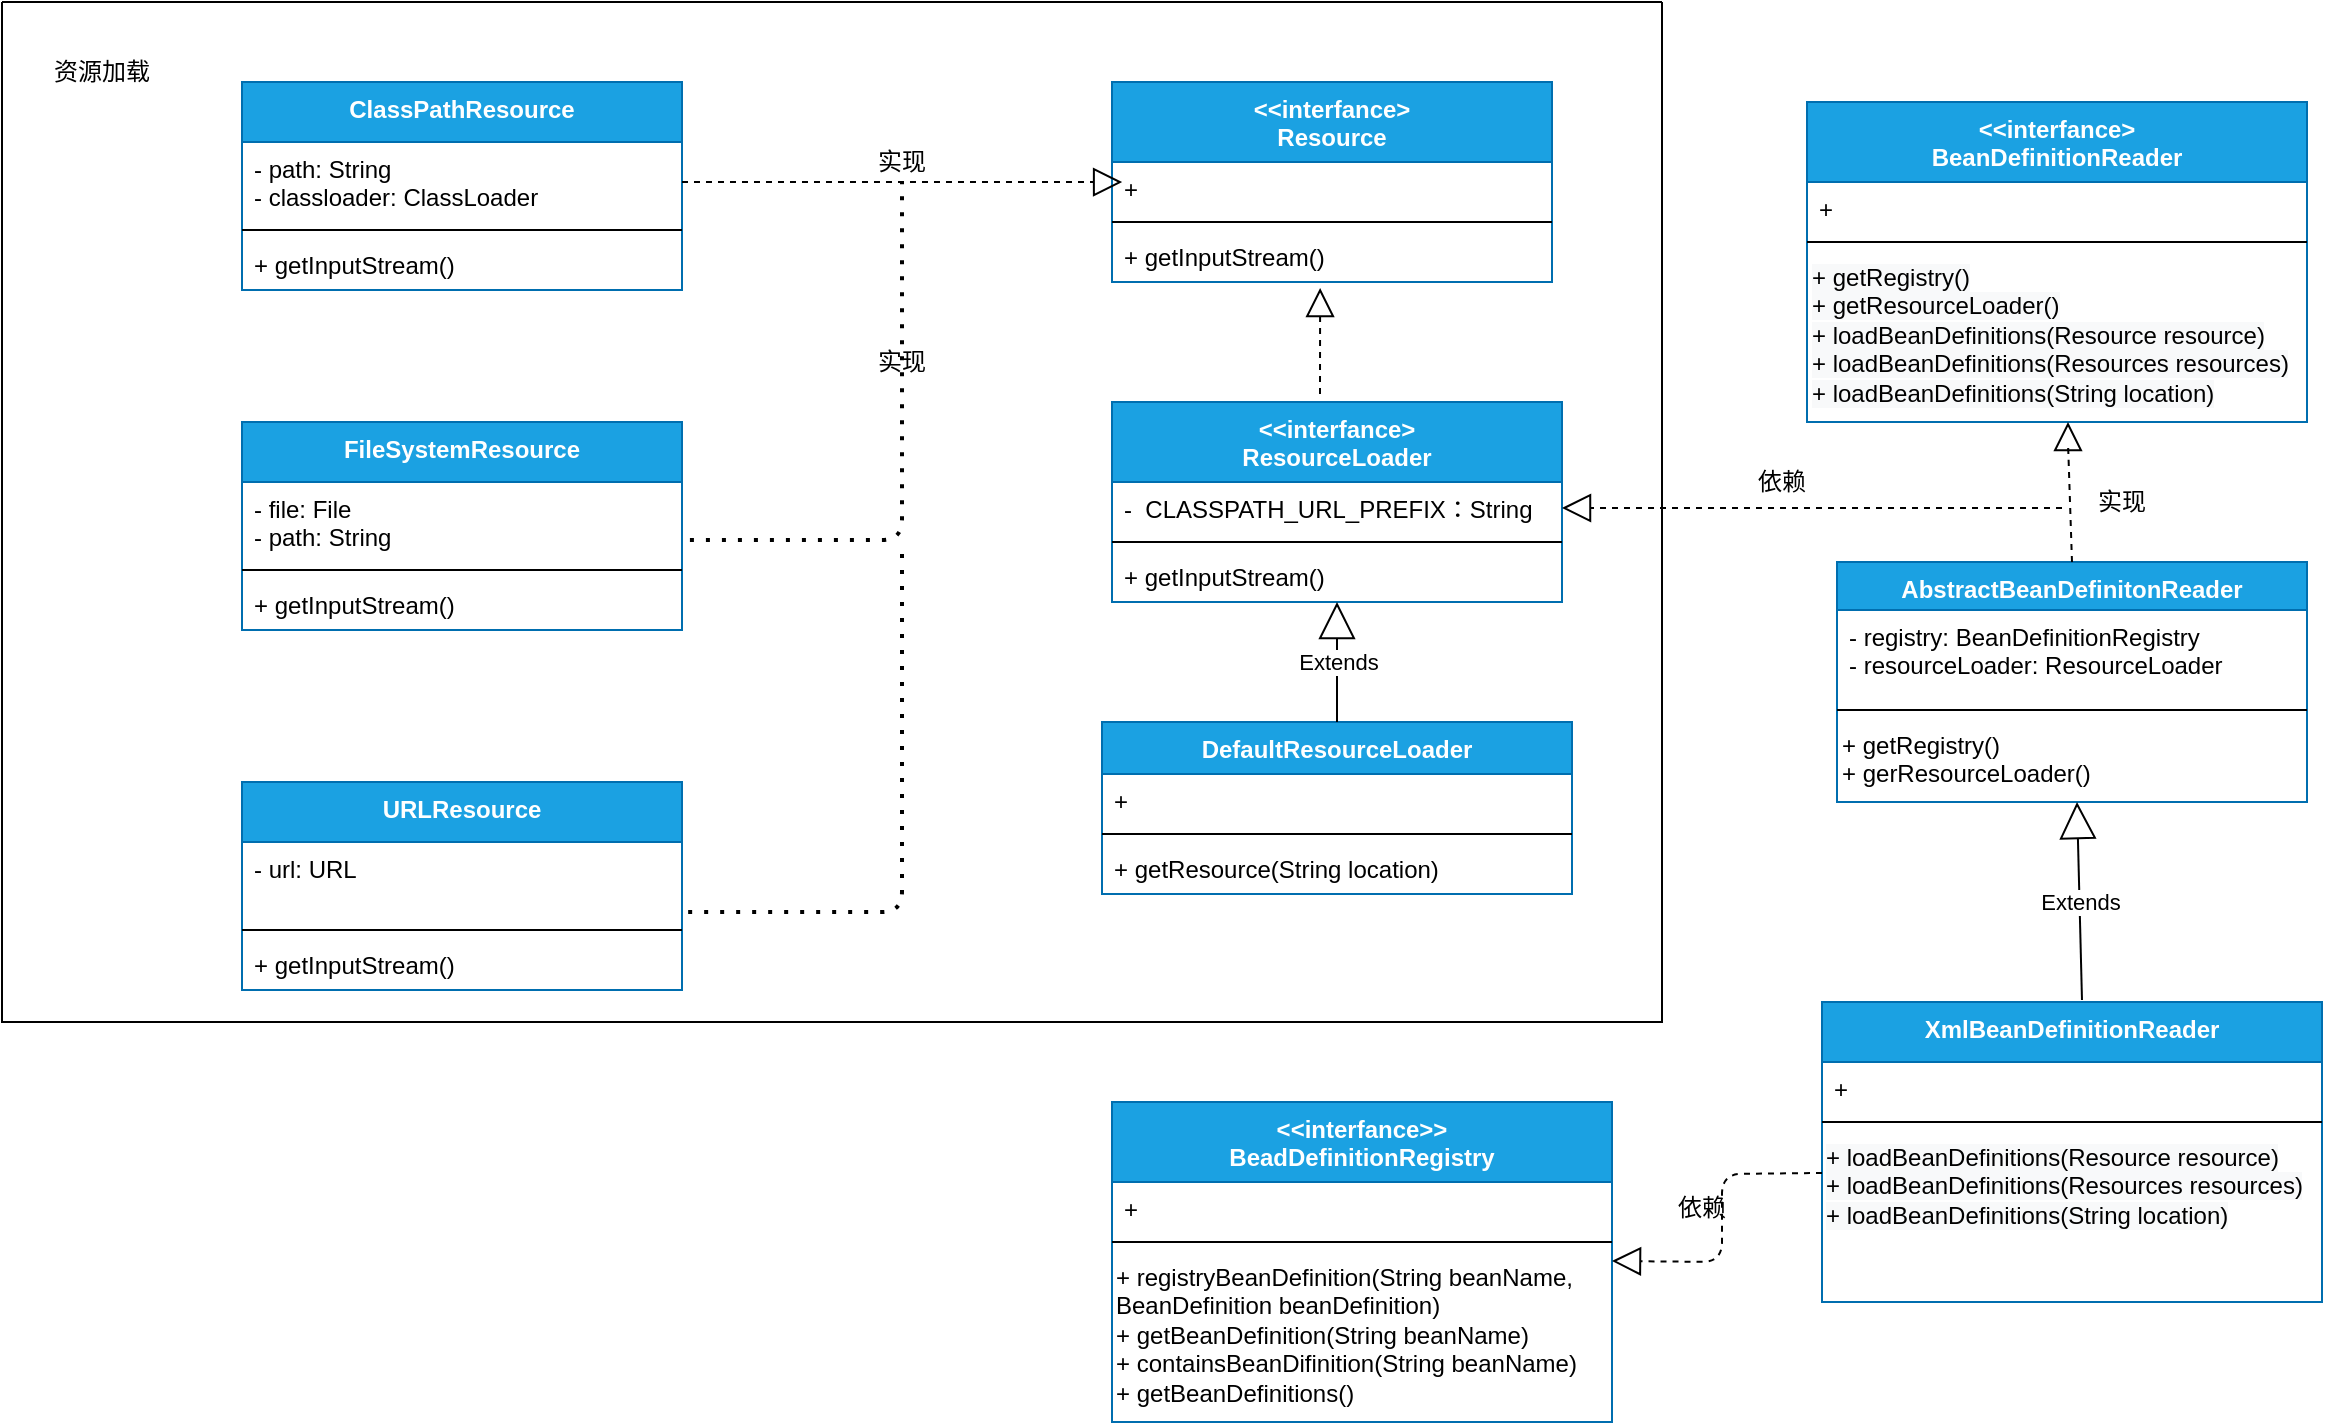 <mxfile version="14.9.6" type="device"><diagram id="OTCs_U-YgSPkLTZMjox0" name="第 1 页"><mxGraphModel dx="2249" dy="822" grid="1" gridSize="10" guides="1" tooltips="1" connect="1" arrows="1" fold="1" page="1" pageScale="1" pageWidth="827" pageHeight="1169" math="0" shadow="0"><root><mxCell id="0"/><mxCell id="1" parent="0"/><mxCell id="qGxlOBrG9-lL5_2U1E5B-6" value="&lt;&lt;interfance&gt;&#10;Resource" style="swimlane;fontStyle=1;align=center;verticalAlign=top;childLayout=stackLayout;horizontal=1;startSize=40;horizontalStack=0;resizeParent=1;resizeParentMax=0;resizeLast=0;collapsible=1;marginBottom=0;fillColor=#1ba1e2;strokeColor=#006EAF;fontColor=#ffffff;" vertex="1" parent="1"><mxGeometry x="295" y="160" width="220" height="100" as="geometry"><mxRectangle x="360" y="120" width="100" height="36" as="alternateBounds"/></mxGeometry></mxCell><mxCell id="qGxlOBrG9-lL5_2U1E5B-7" value="+ " style="text;strokeColor=none;fillColor=none;align=left;verticalAlign=top;spacingLeft=4;spacingRight=4;overflow=hidden;rotatable=0;points=[[0,0.5],[1,0.5]];portConstraint=eastwest;" vertex="1" parent="qGxlOBrG9-lL5_2U1E5B-6"><mxGeometry y="40" width="220" height="26" as="geometry"/></mxCell><mxCell id="qGxlOBrG9-lL5_2U1E5B-8" value="" style="line;strokeWidth=1;fillColor=none;align=left;verticalAlign=middle;spacingTop=-1;spacingLeft=3;spacingRight=3;rotatable=0;labelPosition=right;points=[];portConstraint=eastwest;" vertex="1" parent="qGxlOBrG9-lL5_2U1E5B-6"><mxGeometry y="66" width="220" height="8" as="geometry"/></mxCell><mxCell id="qGxlOBrG9-lL5_2U1E5B-9" value="+ getInputStream()" style="text;strokeColor=none;fillColor=none;align=left;verticalAlign=top;spacingLeft=4;spacingRight=4;overflow=hidden;rotatable=0;points=[[0,0.5],[1,0.5]];portConstraint=eastwest;" vertex="1" parent="qGxlOBrG9-lL5_2U1E5B-6"><mxGeometry y="74" width="220" height="26" as="geometry"/></mxCell><mxCell id="qGxlOBrG9-lL5_2U1E5B-16" value="&lt;&lt;interfance&gt;&#10;ResourceLoader" style="swimlane;fontStyle=1;align=center;verticalAlign=top;childLayout=stackLayout;horizontal=1;startSize=40;horizontalStack=0;resizeParent=1;resizeParentMax=0;resizeLast=0;collapsible=1;marginBottom=0;fillColor=#1ba1e2;strokeColor=#006EAF;fontColor=#ffffff;" vertex="1" parent="1"><mxGeometry x="295" y="320" width="225" height="100" as="geometry"><mxRectangle x="360" y="120" width="100" height="36" as="alternateBounds"/></mxGeometry></mxCell><mxCell id="qGxlOBrG9-lL5_2U1E5B-17" value="-  CLASSPATH_URL_PREFIX：String" style="text;strokeColor=none;fillColor=none;align=left;verticalAlign=top;spacingLeft=4;spacingRight=4;overflow=hidden;rotatable=0;points=[[0,0.5],[1,0.5]];portConstraint=eastwest;" vertex="1" parent="qGxlOBrG9-lL5_2U1E5B-16"><mxGeometry y="40" width="225" height="26" as="geometry"/></mxCell><mxCell id="qGxlOBrG9-lL5_2U1E5B-18" value="" style="line;strokeWidth=1;fillColor=none;align=left;verticalAlign=middle;spacingTop=-1;spacingLeft=3;spacingRight=3;rotatable=0;labelPosition=right;points=[];portConstraint=eastwest;" vertex="1" parent="qGxlOBrG9-lL5_2U1E5B-16"><mxGeometry y="66" width="225" height="8" as="geometry"/></mxCell><mxCell id="qGxlOBrG9-lL5_2U1E5B-19" value="+ getInputStream()" style="text;strokeColor=none;fillColor=none;align=left;verticalAlign=top;spacingLeft=4;spacingRight=4;overflow=hidden;rotatable=0;points=[[0,0.5],[1,0.5]];portConstraint=eastwest;" vertex="1" parent="qGxlOBrG9-lL5_2U1E5B-16"><mxGeometry y="74" width="225" height="26" as="geometry"/></mxCell><mxCell id="qGxlOBrG9-lL5_2U1E5B-20" value="DefaultResourceLoader" style="swimlane;fontStyle=1;align=center;verticalAlign=top;childLayout=stackLayout;horizontal=1;startSize=26;horizontalStack=0;resizeParent=1;resizeParentMax=0;resizeLast=0;collapsible=1;marginBottom=0;fillColor=#1ba1e2;strokeColor=#006EAF;fontColor=#ffffff;" vertex="1" parent="1"><mxGeometry x="290" y="480" width="235" height="86" as="geometry"><mxRectangle x="90" y="200" width="100" height="36" as="alternateBounds"/></mxGeometry></mxCell><mxCell id="qGxlOBrG9-lL5_2U1E5B-21" value="+ " style="text;strokeColor=none;fillColor=none;align=left;verticalAlign=top;spacingLeft=4;spacingRight=4;overflow=hidden;rotatable=0;points=[[0,0.5],[1,0.5]];portConstraint=eastwest;" vertex="1" parent="qGxlOBrG9-lL5_2U1E5B-20"><mxGeometry y="26" width="235" height="26" as="geometry"/></mxCell><mxCell id="qGxlOBrG9-lL5_2U1E5B-22" value="" style="line;strokeWidth=1;fillColor=none;align=left;verticalAlign=middle;spacingTop=-1;spacingLeft=3;spacingRight=3;rotatable=0;labelPosition=right;points=[];portConstraint=eastwest;" vertex="1" parent="qGxlOBrG9-lL5_2U1E5B-20"><mxGeometry y="52" width="235" height="8" as="geometry"/></mxCell><mxCell id="qGxlOBrG9-lL5_2U1E5B-23" value="+ getResource(String location)" style="text;strokeColor=none;fillColor=none;align=left;verticalAlign=top;spacingLeft=4;spacingRight=4;overflow=hidden;rotatable=0;points=[[0,0.5],[1,0.5]];portConstraint=eastwest;" vertex="1" parent="qGxlOBrG9-lL5_2U1E5B-20"><mxGeometry y="60" width="235" height="26" as="geometry"/></mxCell><mxCell id="qGxlOBrG9-lL5_2U1E5B-25" value="Extends" style="endArrow=block;endSize=16;endFill=0;html=1;exitX=0.5;exitY=0;exitDx=0;exitDy=0;" edge="1" parent="1" source="qGxlOBrG9-lL5_2U1E5B-20"><mxGeometry width="160" relative="1" as="geometry"><mxPoint x="392.5" y="470" as="sourcePoint"/><mxPoint x="407.5" y="420" as="targetPoint"/><mxPoint as="offset"/></mxGeometry></mxCell><mxCell id="qGxlOBrG9-lL5_2U1E5B-24" value="" style="endArrow=block;dashed=1;endFill=0;endSize=12;html=1;entryX=0.473;entryY=1.115;entryDx=0;entryDy=0;entryPerimeter=0;" edge="1" parent="1" target="qGxlOBrG9-lL5_2U1E5B-9"><mxGeometry width="160" relative="1" as="geometry"><mxPoint x="399" y="316" as="sourcePoint"/><mxPoint x="400" y="270" as="targetPoint"/></mxGeometry></mxCell><mxCell id="qGxlOBrG9-lL5_2U1E5B-27" value="ClassPathResource" style="swimlane;fontStyle=1;align=center;verticalAlign=top;childLayout=stackLayout;horizontal=1;startSize=30;horizontalStack=0;resizeParent=1;resizeParentMax=0;resizeLast=0;collapsible=1;marginBottom=0;fillColor=#1ba1e2;strokeColor=#006EAF;fontColor=#ffffff;" vertex="1" parent="1"><mxGeometry x="-140" y="160" width="220" height="104" as="geometry"><mxRectangle x="360" y="120" width="100" height="36" as="alternateBounds"/></mxGeometry></mxCell><mxCell id="qGxlOBrG9-lL5_2U1E5B-28" value="- path: String&#10;- classloader: ClassLoader" style="text;strokeColor=none;fillColor=none;align=left;verticalAlign=top;spacingLeft=4;spacingRight=4;overflow=hidden;rotatable=0;points=[[0,0.5],[1,0.5]];portConstraint=eastwest;" vertex="1" parent="qGxlOBrG9-lL5_2U1E5B-27"><mxGeometry y="30" width="220" height="40" as="geometry"/></mxCell><mxCell id="qGxlOBrG9-lL5_2U1E5B-29" value="" style="line;strokeWidth=1;fillColor=none;align=left;verticalAlign=middle;spacingTop=-1;spacingLeft=3;spacingRight=3;rotatable=0;labelPosition=right;points=[];portConstraint=eastwest;" vertex="1" parent="qGxlOBrG9-lL5_2U1E5B-27"><mxGeometry y="70" width="220" height="8" as="geometry"/></mxCell><mxCell id="qGxlOBrG9-lL5_2U1E5B-30" value="+ getInputStream()" style="text;strokeColor=none;fillColor=none;align=left;verticalAlign=top;spacingLeft=4;spacingRight=4;overflow=hidden;rotatable=0;points=[[0,0.5],[1,0.5]];portConstraint=eastwest;" vertex="1" parent="qGxlOBrG9-lL5_2U1E5B-27"><mxGeometry y="78" width="220" height="26" as="geometry"/></mxCell><mxCell id="qGxlOBrG9-lL5_2U1E5B-31" value="FileSystemResource" style="swimlane;fontStyle=1;align=center;verticalAlign=top;childLayout=stackLayout;horizontal=1;startSize=30;horizontalStack=0;resizeParent=1;resizeParentMax=0;resizeLast=0;collapsible=1;marginBottom=0;fillColor=#1ba1e2;strokeColor=#006EAF;fontColor=#ffffff;" vertex="1" parent="1"><mxGeometry x="-140" y="330" width="220" height="104" as="geometry"><mxRectangle x="360" y="120" width="100" height="36" as="alternateBounds"/></mxGeometry></mxCell><mxCell id="qGxlOBrG9-lL5_2U1E5B-32" value="- file: File&#10;- path: String" style="text;strokeColor=none;fillColor=none;align=left;verticalAlign=top;spacingLeft=4;spacingRight=4;overflow=hidden;rotatable=0;points=[[0,0.5],[1,0.5]];portConstraint=eastwest;" vertex="1" parent="qGxlOBrG9-lL5_2U1E5B-31"><mxGeometry y="30" width="220" height="40" as="geometry"/></mxCell><mxCell id="qGxlOBrG9-lL5_2U1E5B-33" value="" style="line;strokeWidth=1;fillColor=none;align=left;verticalAlign=middle;spacingTop=-1;spacingLeft=3;spacingRight=3;rotatable=0;labelPosition=right;points=[];portConstraint=eastwest;" vertex="1" parent="qGxlOBrG9-lL5_2U1E5B-31"><mxGeometry y="70" width="220" height="8" as="geometry"/></mxCell><mxCell id="qGxlOBrG9-lL5_2U1E5B-34" value="+ getInputStream()" style="text;strokeColor=none;fillColor=none;align=left;verticalAlign=top;spacingLeft=4;spacingRight=4;overflow=hidden;rotatable=0;points=[[0,0.5],[1,0.5]];portConstraint=eastwest;" vertex="1" parent="qGxlOBrG9-lL5_2U1E5B-31"><mxGeometry y="78" width="220" height="26" as="geometry"/></mxCell><mxCell id="qGxlOBrG9-lL5_2U1E5B-35" value="URLResource" style="swimlane;fontStyle=1;align=center;verticalAlign=top;childLayout=stackLayout;horizontal=1;startSize=30;horizontalStack=0;resizeParent=1;resizeParentMax=0;resizeLast=0;collapsible=1;marginBottom=0;fillColor=#1ba1e2;strokeColor=#006EAF;fontColor=#ffffff;" vertex="1" parent="1"><mxGeometry x="-140" y="510" width="220" height="104" as="geometry"><mxRectangle x="360" y="120" width="100" height="36" as="alternateBounds"/></mxGeometry></mxCell><mxCell id="qGxlOBrG9-lL5_2U1E5B-36" value="- url: URL" style="text;strokeColor=none;fillColor=none;align=left;verticalAlign=top;spacingLeft=4;spacingRight=4;overflow=hidden;rotatable=0;points=[[0,0.5],[1,0.5]];portConstraint=eastwest;" vertex="1" parent="qGxlOBrG9-lL5_2U1E5B-35"><mxGeometry y="30" width="220" height="40" as="geometry"/></mxCell><mxCell id="qGxlOBrG9-lL5_2U1E5B-37" value="" style="line;strokeWidth=1;fillColor=none;align=left;verticalAlign=middle;spacingTop=-1;spacingLeft=3;spacingRight=3;rotatable=0;labelPosition=right;points=[];portConstraint=eastwest;" vertex="1" parent="qGxlOBrG9-lL5_2U1E5B-35"><mxGeometry y="70" width="220" height="8" as="geometry"/></mxCell><mxCell id="qGxlOBrG9-lL5_2U1E5B-38" value="+ getInputStream()" style="text;strokeColor=none;fillColor=none;align=left;verticalAlign=top;spacingLeft=4;spacingRight=4;overflow=hidden;rotatable=0;points=[[0,0.5],[1,0.5]];portConstraint=eastwest;" vertex="1" parent="qGxlOBrG9-lL5_2U1E5B-35"><mxGeometry y="78" width="220" height="26" as="geometry"/></mxCell><mxCell id="qGxlOBrG9-lL5_2U1E5B-39" value="" style="endArrow=block;dashed=1;endFill=0;endSize=12;html=1;entryX=0.023;entryY=0.385;entryDx=0;entryDy=0;entryPerimeter=0;" edge="1" parent="1" target="qGxlOBrG9-lL5_2U1E5B-7"><mxGeometry width="160" relative="1" as="geometry"><mxPoint x="80" y="210" as="sourcePoint"/><mxPoint x="240" y="210" as="targetPoint"/></mxGeometry></mxCell><mxCell id="qGxlOBrG9-lL5_2U1E5B-41" value="" style="endArrow=none;dashed=1;html=1;dashPattern=1 3;strokeWidth=2;exitX=1.018;exitY=0.725;exitDx=0;exitDy=0;exitPerimeter=0;" edge="1" parent="1" source="qGxlOBrG9-lL5_2U1E5B-32"><mxGeometry width="50" height="50" relative="1" as="geometry"><mxPoint x="100" y="400" as="sourcePoint"/><mxPoint x="190" y="210" as="targetPoint"/><Array as="points"><mxPoint x="190" y="389"/></Array></mxGeometry></mxCell><mxCell id="qGxlOBrG9-lL5_2U1E5B-42" value="" style="endArrow=none;dashed=1;html=1;dashPattern=1 3;strokeWidth=2;exitX=1.014;exitY=0.875;exitDx=0;exitDy=0;exitPerimeter=0;" edge="1" parent="1" source="qGxlOBrG9-lL5_2U1E5B-36"><mxGeometry width="50" height="50" relative="1" as="geometry"><mxPoint x="100" y="590" as="sourcePoint"/><mxPoint x="190" y="390" as="targetPoint"/><Array as="points"><mxPoint x="190" y="575"/></Array></mxGeometry></mxCell><mxCell id="qGxlOBrG9-lL5_2U1E5B-46" value="实现" style="text;html=1;strokeColor=none;fillColor=none;align=center;verticalAlign=middle;whiteSpace=wrap;rounded=0;" vertex="1" parent="1"><mxGeometry x="170" y="290" width="40" height="20" as="geometry"/></mxCell><mxCell id="qGxlOBrG9-lL5_2U1E5B-48" value="实现" style="text;html=1;strokeColor=none;fillColor=none;align=center;verticalAlign=middle;whiteSpace=wrap;rounded=0;" vertex="1" parent="1"><mxGeometry x="170" y="190" width="40" height="20" as="geometry"/></mxCell><mxCell id="qGxlOBrG9-lL5_2U1E5B-50" value="" style="swimlane;startSize=0;fillColor=none;gradientColor=none;align=left;verticalAlign=top;" vertex="1" parent="1"><mxGeometry x="-260" y="120" width="830" height="510" as="geometry"><mxRectangle x="-260" y="120" width="50" height="40" as="alternateBounds"/></mxGeometry></mxCell><mxCell id="qGxlOBrG9-lL5_2U1E5B-51" value="资源加载" style="text;html=1;strokeColor=none;fillColor=none;align=center;verticalAlign=middle;whiteSpace=wrap;rounded=0;" vertex="1" parent="qGxlOBrG9-lL5_2U1E5B-50"><mxGeometry y="20" width="100" height="30" as="geometry"/></mxCell><mxCell id="qGxlOBrG9-lL5_2U1E5B-67" value="&lt;&lt;interfance&gt;&#10;BeanDefinitionReader" style="swimlane;fontStyle=1;align=center;verticalAlign=top;childLayout=stackLayout;horizontal=1;startSize=40;horizontalStack=0;resizeParent=1;resizeParentMax=0;resizeLast=0;collapsible=1;marginBottom=0;fillColor=#1ba1e2;strokeColor=#006EAF;fontColor=#ffffff;" vertex="1" parent="1"><mxGeometry x="642.5" y="170" width="250" height="160" as="geometry"><mxRectangle x="360" y="120" width="100" height="36" as="alternateBounds"/></mxGeometry></mxCell><mxCell id="qGxlOBrG9-lL5_2U1E5B-68" value="+ " style="text;strokeColor=none;fillColor=none;align=left;verticalAlign=top;spacingLeft=4;spacingRight=4;overflow=hidden;rotatable=0;points=[[0,0.5],[1,0.5]];portConstraint=eastwest;" vertex="1" parent="qGxlOBrG9-lL5_2U1E5B-67"><mxGeometry y="40" width="250" height="26" as="geometry"/></mxCell><mxCell id="qGxlOBrG9-lL5_2U1E5B-69" value="" style="line;strokeWidth=1;fillColor=none;align=left;verticalAlign=middle;spacingTop=-1;spacingLeft=3;spacingRight=3;rotatable=0;labelPosition=right;points=[];portConstraint=eastwest;" vertex="1" parent="qGxlOBrG9-lL5_2U1E5B-67"><mxGeometry y="66" width="250" height="8" as="geometry"/></mxCell><mxCell id="qGxlOBrG9-lL5_2U1E5B-60" value="&lt;span style=&quot;color: rgb(0, 0, 0); font-family: helvetica; font-size: 12px; font-style: normal; font-weight: 400; letter-spacing: normal; text-align: left; text-indent: 0px; text-transform: none; word-spacing: 0px; background-color: rgb(248, 249, 250); display: inline; float: none;&quot;&gt;+ getRegistry()&lt;/span&gt;&lt;br style=&quot;padding: 0px; margin: 0px; color: rgb(0, 0, 0); font-family: helvetica; font-size: 12px; font-style: normal; font-weight: 400; letter-spacing: normal; text-align: left; text-indent: 0px; text-transform: none; word-spacing: 0px; background-color: rgb(248, 249, 250);&quot;&gt;&lt;span style=&quot;color: rgb(0, 0, 0); font-family: helvetica; font-size: 12px; font-style: normal; font-weight: 400; letter-spacing: normal; text-align: left; text-indent: 0px; text-transform: none; word-spacing: 0px; background-color: rgb(248, 249, 250); display: inline; float: none;&quot;&gt;+ getResourceLoader()&lt;/span&gt;&lt;br style=&quot;padding: 0px; margin: 0px; color: rgb(0, 0, 0); font-family: helvetica; font-size: 12px; font-style: normal; font-weight: 400; letter-spacing: normal; text-align: left; text-indent: 0px; text-transform: none; word-spacing: 0px; background-color: rgb(248, 249, 250);&quot;&gt;&lt;span style=&quot;color: rgb(0, 0, 0); font-family: helvetica; font-size: 12px; font-style: normal; font-weight: 400; letter-spacing: normal; text-align: left; text-indent: 0px; text-transform: none; word-spacing: 0px; background-color: rgb(248, 249, 250); display: inline; float: none;&quot;&gt;+ loadBeanDefinitions(Resource resource)&lt;/span&gt;&lt;br style=&quot;padding: 0px; margin: 0px; color: rgb(0, 0, 0); font-family: helvetica; font-size: 12px; font-style: normal; font-weight: 400; letter-spacing: normal; text-align: left; text-indent: 0px; text-transform: none; word-spacing: 0px; background-color: rgb(248, 249, 250);&quot;&gt;&lt;span style=&quot;color: rgb(0, 0, 0); font-family: helvetica; font-size: 12px; font-style: normal; font-weight: 400; letter-spacing: normal; text-align: left; text-indent: 0px; text-transform: none; word-spacing: 0px; background-color: rgb(248, 249, 250); display: inline; float: none;&quot;&gt;+ loadBeanDefinitions(Resources resources)&lt;/span&gt;&lt;br style=&quot;padding: 0px; margin: 0px; color: rgb(0, 0, 0); font-family: helvetica; font-size: 12px; font-style: normal; font-weight: 400; letter-spacing: normal; text-align: left; text-indent: 0px; text-transform: none; word-spacing: 0px; background-color: rgb(248, 249, 250);&quot;&gt;&lt;span style=&quot;color: rgb(0, 0, 0); font-family: helvetica; font-size: 12px; font-style: normal; font-weight: 400; letter-spacing: normal; text-align: left; text-indent: 0px; text-transform: none; word-spacing: 0px; background-color: rgb(248, 249, 250); display: inline; float: none;&quot;&gt;+ loadBeanDefinitions(String location)&lt;/span&gt;" style="text;whiteSpace=wrap;html=1;" vertex="1" parent="qGxlOBrG9-lL5_2U1E5B-67"><mxGeometry y="74" width="250" height="86" as="geometry"/></mxCell><mxCell id="qGxlOBrG9-lL5_2U1E5B-71" value="AbstractBeanDefinitonReader" style="swimlane;fontStyle=1;align=center;verticalAlign=top;childLayout=stackLayout;horizontal=1;startSize=24;horizontalStack=0;resizeParent=1;resizeParentMax=0;resizeLast=0;collapsible=1;marginBottom=0;fillColor=#1ba1e2;strokeColor=#006EAF;fontColor=#ffffff;" vertex="1" parent="1"><mxGeometry x="657.5" y="400" width="235" height="120" as="geometry"><mxRectangle x="360" y="120" width="100" height="36" as="alternateBounds"/></mxGeometry></mxCell><mxCell id="qGxlOBrG9-lL5_2U1E5B-72" value="- registry: BeanDefinitionRegistry&#10;- resourceLoader: ResourceLoader" style="text;strokeColor=none;fillColor=none;align=left;verticalAlign=top;spacingLeft=4;spacingRight=4;overflow=hidden;rotatable=0;points=[[0,0.5],[1,0.5]];portConstraint=eastwest;" vertex="1" parent="qGxlOBrG9-lL5_2U1E5B-71"><mxGeometry y="24" width="235" height="46" as="geometry"/></mxCell><mxCell id="qGxlOBrG9-lL5_2U1E5B-73" value="" style="line;strokeWidth=1;fillColor=none;align=left;verticalAlign=middle;spacingTop=-1;spacingLeft=3;spacingRight=3;rotatable=0;labelPosition=right;points=[];portConstraint=eastwest;" vertex="1" parent="qGxlOBrG9-lL5_2U1E5B-71"><mxGeometry y="70" width="235" height="8" as="geometry"/></mxCell><mxCell id="qGxlOBrG9-lL5_2U1E5B-74" value="&lt;font face=&quot;helvetica&quot;&gt;+ getRegistry()&lt;br&gt;+ gerResourceLoader()&lt;br&gt;&lt;/font&gt;" style="text;whiteSpace=wrap;html=1;" vertex="1" parent="qGxlOBrG9-lL5_2U1E5B-71"><mxGeometry y="78" width="235" height="42" as="geometry"/></mxCell><mxCell id="qGxlOBrG9-lL5_2U1E5B-75" value="XmlBeanDefinitionReader" style="swimlane;fontStyle=1;align=center;verticalAlign=top;childLayout=stackLayout;horizontal=1;startSize=30;horizontalStack=0;resizeParent=1;resizeParentMax=0;resizeLast=0;collapsible=1;marginBottom=0;fillColor=#1ba1e2;strokeColor=#006EAF;fontColor=#ffffff;" vertex="1" parent="1"><mxGeometry x="650" y="620" width="250" height="150" as="geometry"><mxRectangle x="360" y="120" width="100" height="36" as="alternateBounds"/></mxGeometry></mxCell><mxCell id="qGxlOBrG9-lL5_2U1E5B-76" value="+ " style="text;strokeColor=none;fillColor=none;align=left;verticalAlign=top;spacingLeft=4;spacingRight=4;overflow=hidden;rotatable=0;points=[[0,0.5],[1,0.5]];portConstraint=eastwest;" vertex="1" parent="qGxlOBrG9-lL5_2U1E5B-75"><mxGeometry y="30" width="250" height="26" as="geometry"/></mxCell><mxCell id="qGxlOBrG9-lL5_2U1E5B-77" value="" style="line;strokeWidth=1;fillColor=none;align=left;verticalAlign=middle;spacingTop=-1;spacingLeft=3;spacingRight=3;rotatable=0;labelPosition=right;points=[];portConstraint=eastwest;" vertex="1" parent="qGxlOBrG9-lL5_2U1E5B-75"><mxGeometry y="56" width="250" height="8" as="geometry"/></mxCell><mxCell id="qGxlOBrG9-lL5_2U1E5B-78" value="&lt;span style=&quot;color: rgb(0 , 0 , 0) ; font-family: &amp;#34;helvetica&amp;#34; ; font-size: 12px ; font-style: normal ; font-weight: 400 ; letter-spacing: normal ; text-align: left ; text-indent: 0px ; text-transform: none ; word-spacing: 0px ; background-color: rgb(248 , 249 , 250) ; display: inline ; float: none&quot;&gt;+ loadBeanDefinitions(Resource resource)&lt;/span&gt;&lt;br style=&quot;padding: 0px ; margin: 0px ; color: rgb(0 , 0 , 0) ; font-family: &amp;#34;helvetica&amp;#34; ; font-size: 12px ; font-style: normal ; font-weight: 400 ; letter-spacing: normal ; text-align: left ; text-indent: 0px ; text-transform: none ; word-spacing: 0px ; background-color: rgb(248 , 249 , 250)&quot;&gt;&lt;span style=&quot;color: rgb(0 , 0 , 0) ; font-family: &amp;#34;helvetica&amp;#34; ; font-size: 12px ; font-style: normal ; font-weight: 400 ; letter-spacing: normal ; text-align: left ; text-indent: 0px ; text-transform: none ; word-spacing: 0px ; background-color: rgb(248 , 249 , 250) ; display: inline ; float: none&quot;&gt;+ loadBeanDefinitions(Resources resources)&lt;/span&gt;&lt;br style=&quot;padding: 0px ; margin: 0px ; color: rgb(0 , 0 , 0) ; font-family: &amp;#34;helvetica&amp;#34; ; font-size: 12px ; font-style: normal ; font-weight: 400 ; letter-spacing: normal ; text-align: left ; text-indent: 0px ; text-transform: none ; word-spacing: 0px ; background-color: rgb(248 , 249 , 250)&quot;&gt;&lt;span style=&quot;color: rgb(0 , 0 , 0) ; font-family: &amp;#34;helvetica&amp;#34; ; font-size: 12px ; font-style: normal ; font-weight: 400 ; letter-spacing: normal ; text-align: left ; text-indent: 0px ; text-transform: none ; word-spacing: 0px ; background-color: rgb(248 , 249 , 250) ; display: inline ; float: none&quot;&gt;+ loadBeanDefinitions(String location)&lt;/span&gt;" style="text;whiteSpace=wrap;html=1;" vertex="1" parent="qGxlOBrG9-lL5_2U1E5B-75"><mxGeometry y="64" width="250" height="86" as="geometry"/></mxCell><mxCell id="qGxlOBrG9-lL5_2U1E5B-79" value="" style="endArrow=block;dashed=1;endFill=0;endSize=12;html=1;exitX=0.5;exitY=0;exitDx=0;exitDy=0;" edge="1" parent="1" source="qGxlOBrG9-lL5_2U1E5B-71"><mxGeometry width="160" relative="1" as="geometry"><mxPoint x="764" y="400" as="sourcePoint"/><mxPoint x="773" y="330" as="targetPoint"/><Array as="points"><mxPoint x="773" y="340"/></Array></mxGeometry></mxCell><mxCell id="qGxlOBrG9-lL5_2U1E5B-81" value="" style="endArrow=block;dashed=1;endFill=0;endSize=12;html=1;entryX=1;entryY=0.5;entryDx=0;entryDy=0;" edge="1" parent="1" target="qGxlOBrG9-lL5_2U1E5B-17"><mxGeometry width="160" relative="1" as="geometry"><mxPoint x="770" y="373" as="sourcePoint"/><mxPoint x="620" y="350" as="targetPoint"/><Array as="points"><mxPoint x="650" y="373"/></Array></mxGeometry></mxCell><mxCell id="qGxlOBrG9-lL5_2U1E5B-83" value="实现" style="text;html=1;strokeColor=none;fillColor=none;align=center;verticalAlign=middle;whiteSpace=wrap;rounded=0;" vertex="1" parent="1"><mxGeometry x="780" y="360" width="40" height="20" as="geometry"/></mxCell><mxCell id="qGxlOBrG9-lL5_2U1E5B-84" value="依赖" style="text;html=1;strokeColor=none;fillColor=none;align=center;verticalAlign=middle;whiteSpace=wrap;rounded=0;" vertex="1" parent="1"><mxGeometry x="610" y="350" width="40" height="20" as="geometry"/></mxCell><mxCell id="qGxlOBrG9-lL5_2U1E5B-85" value="&lt;&lt;interfance&gt;&gt;&#10;BeadDefinitionRegistry" style="swimlane;fontStyle=1;align=center;verticalAlign=top;childLayout=stackLayout;horizontal=1;startSize=40;horizontalStack=0;resizeParent=1;resizeParentMax=0;resizeLast=0;collapsible=1;marginBottom=0;fillColor=#1ba1e2;strokeColor=#006EAF;fontColor=#ffffff;" vertex="1" parent="1"><mxGeometry x="295" y="670" width="250" height="160" as="geometry"><mxRectangle x="360" y="120" width="100" height="36" as="alternateBounds"/></mxGeometry></mxCell><mxCell id="qGxlOBrG9-lL5_2U1E5B-86" value="+ " style="text;strokeColor=none;fillColor=none;align=left;verticalAlign=top;spacingLeft=4;spacingRight=4;overflow=hidden;rotatable=0;points=[[0,0.5],[1,0.5]];portConstraint=eastwest;" vertex="1" parent="qGxlOBrG9-lL5_2U1E5B-85"><mxGeometry y="40" width="250" height="26" as="geometry"/></mxCell><mxCell id="qGxlOBrG9-lL5_2U1E5B-87" value="" style="line;strokeWidth=1;fillColor=none;align=left;verticalAlign=middle;spacingTop=-1;spacingLeft=3;spacingRight=3;rotatable=0;labelPosition=right;points=[];portConstraint=eastwest;" vertex="1" parent="qGxlOBrG9-lL5_2U1E5B-85"><mxGeometry y="66" width="250" height="8" as="geometry"/></mxCell><mxCell id="qGxlOBrG9-lL5_2U1E5B-88" value="&lt;font face=&quot;helvetica&quot;&gt;+ registryBeanDefinition(String beanName,&lt;br&gt;BeanDefinition beanDefinition)&lt;br&gt;&lt;/font&gt;+ getBeanDefinition(String beanName)&lt;br&gt;+ containsBeanDifinition(String beanName)&lt;br&gt;+ getBeanDefinitions()" style="text;whiteSpace=wrap;html=1;" vertex="1" parent="qGxlOBrG9-lL5_2U1E5B-85"><mxGeometry y="74" width="250" height="86" as="geometry"/></mxCell><mxCell id="qGxlOBrG9-lL5_2U1E5B-89" value="Extends" style="endArrow=block;endSize=16;endFill=0;html=1;" edge="1" parent="1"><mxGeometry width="160" relative="1" as="geometry"><mxPoint x="780" y="619" as="sourcePoint"/><mxPoint x="777.5" y="520" as="targetPoint"/></mxGeometry></mxCell><mxCell id="qGxlOBrG9-lL5_2U1E5B-90" value="" style="endArrow=block;dashed=1;endFill=0;endSize=12;html=1;entryX=1;entryY=0.5;entryDx=0;entryDy=0;exitX=0;exitY=0.25;exitDx=0;exitDy=0;" edge="1" parent="1" source="qGxlOBrG9-lL5_2U1E5B-78"><mxGeometry width="160" relative="1" as="geometry"><mxPoint x="795" y="749.5" as="sourcePoint"/><mxPoint x="545" y="749.5" as="targetPoint"/><Array as="points"><mxPoint x="600" y="706"/><mxPoint x="600" y="750"/></Array></mxGeometry></mxCell><mxCell id="qGxlOBrG9-lL5_2U1E5B-91" value="依赖" style="text;html=1;strokeColor=none;fillColor=none;align=center;verticalAlign=middle;whiteSpace=wrap;rounded=0;" vertex="1" parent="1"><mxGeometry x="570" y="713" width="40" height="20" as="geometry"/></mxCell></root></mxGraphModel></diagram></mxfile>